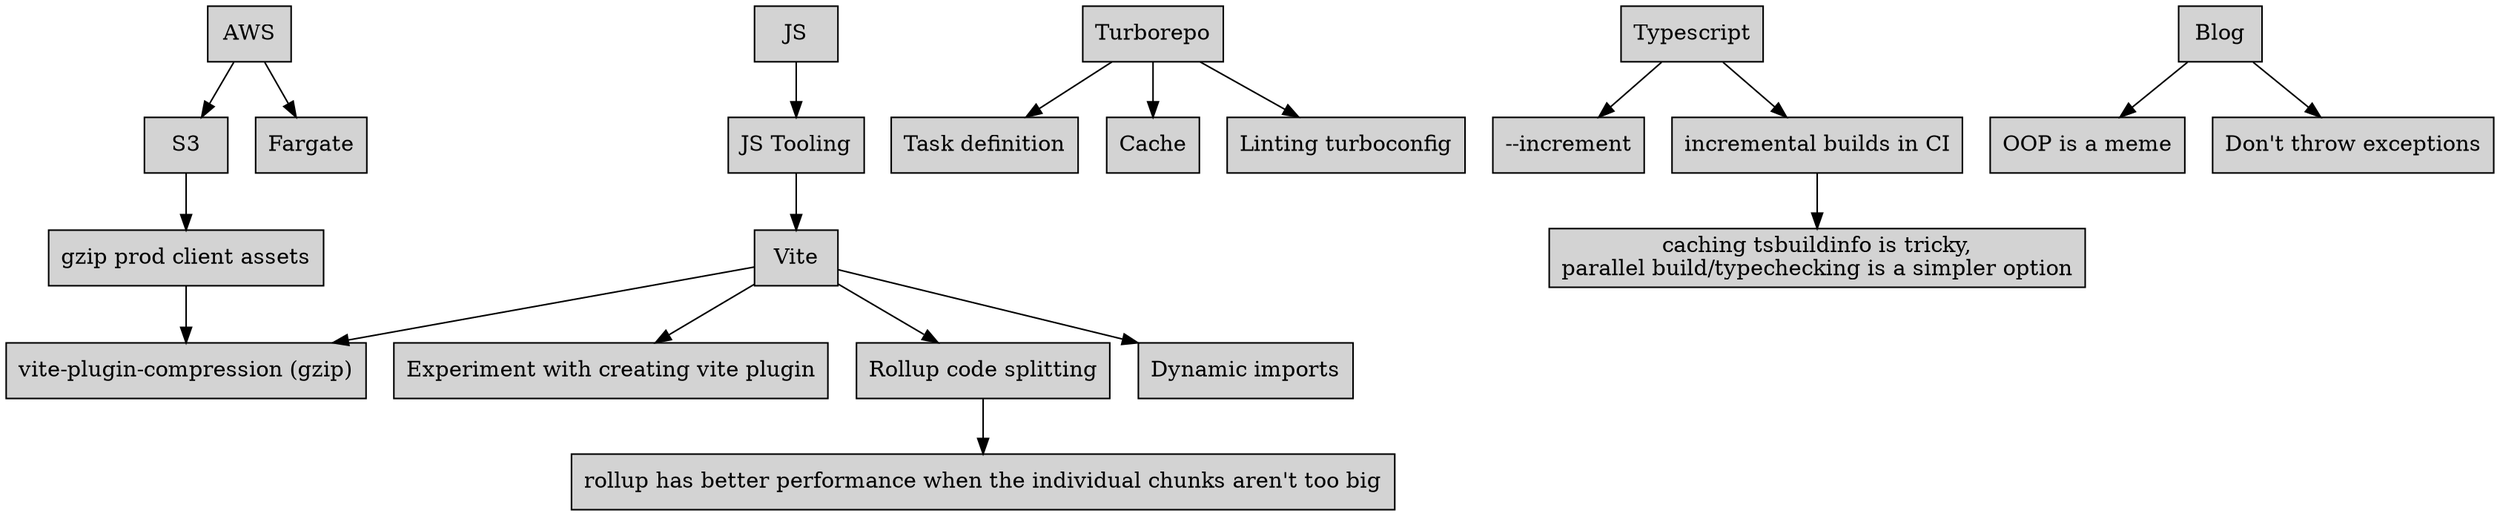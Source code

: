 digraph {
    node [shape=box style=filled]
    "AWS" -> "S3"
    "S3" -> "gzip prod client assets"
    "AWS" -> "Fargate"
    "JS" -> "JS Tooling"
    "JS Tooling" -> "Vite"
    "Vite" -> "vite-plugin-compression (gzip)"
    "vite-plugin-compression (gzip)" [href="http://github.com/vbenjs/vite-plugin-compression"]
    "gzip prod client assets" -> "vite-plugin-compression (gzip)"
    "Vite" -> "Experiment with creating vite plugin", "Rollup code splitting", "Dynamic imports"
    "Rollup code splitting" -> "rollup has better performance when the individual chunks aren't too big"
    "Turborepo" -> "Task definition", "Cache", "Linting turboconfig"
    "Typescript" -> "--increment", "incremental builds in CI"
    "incremental builds in CI" -> "caching tsbuildinfo is tricky,\nparallel build/typechecking is a simpler option"
    "Blog" -> "OOP is a meme", "Don't throw exceptions"
}

